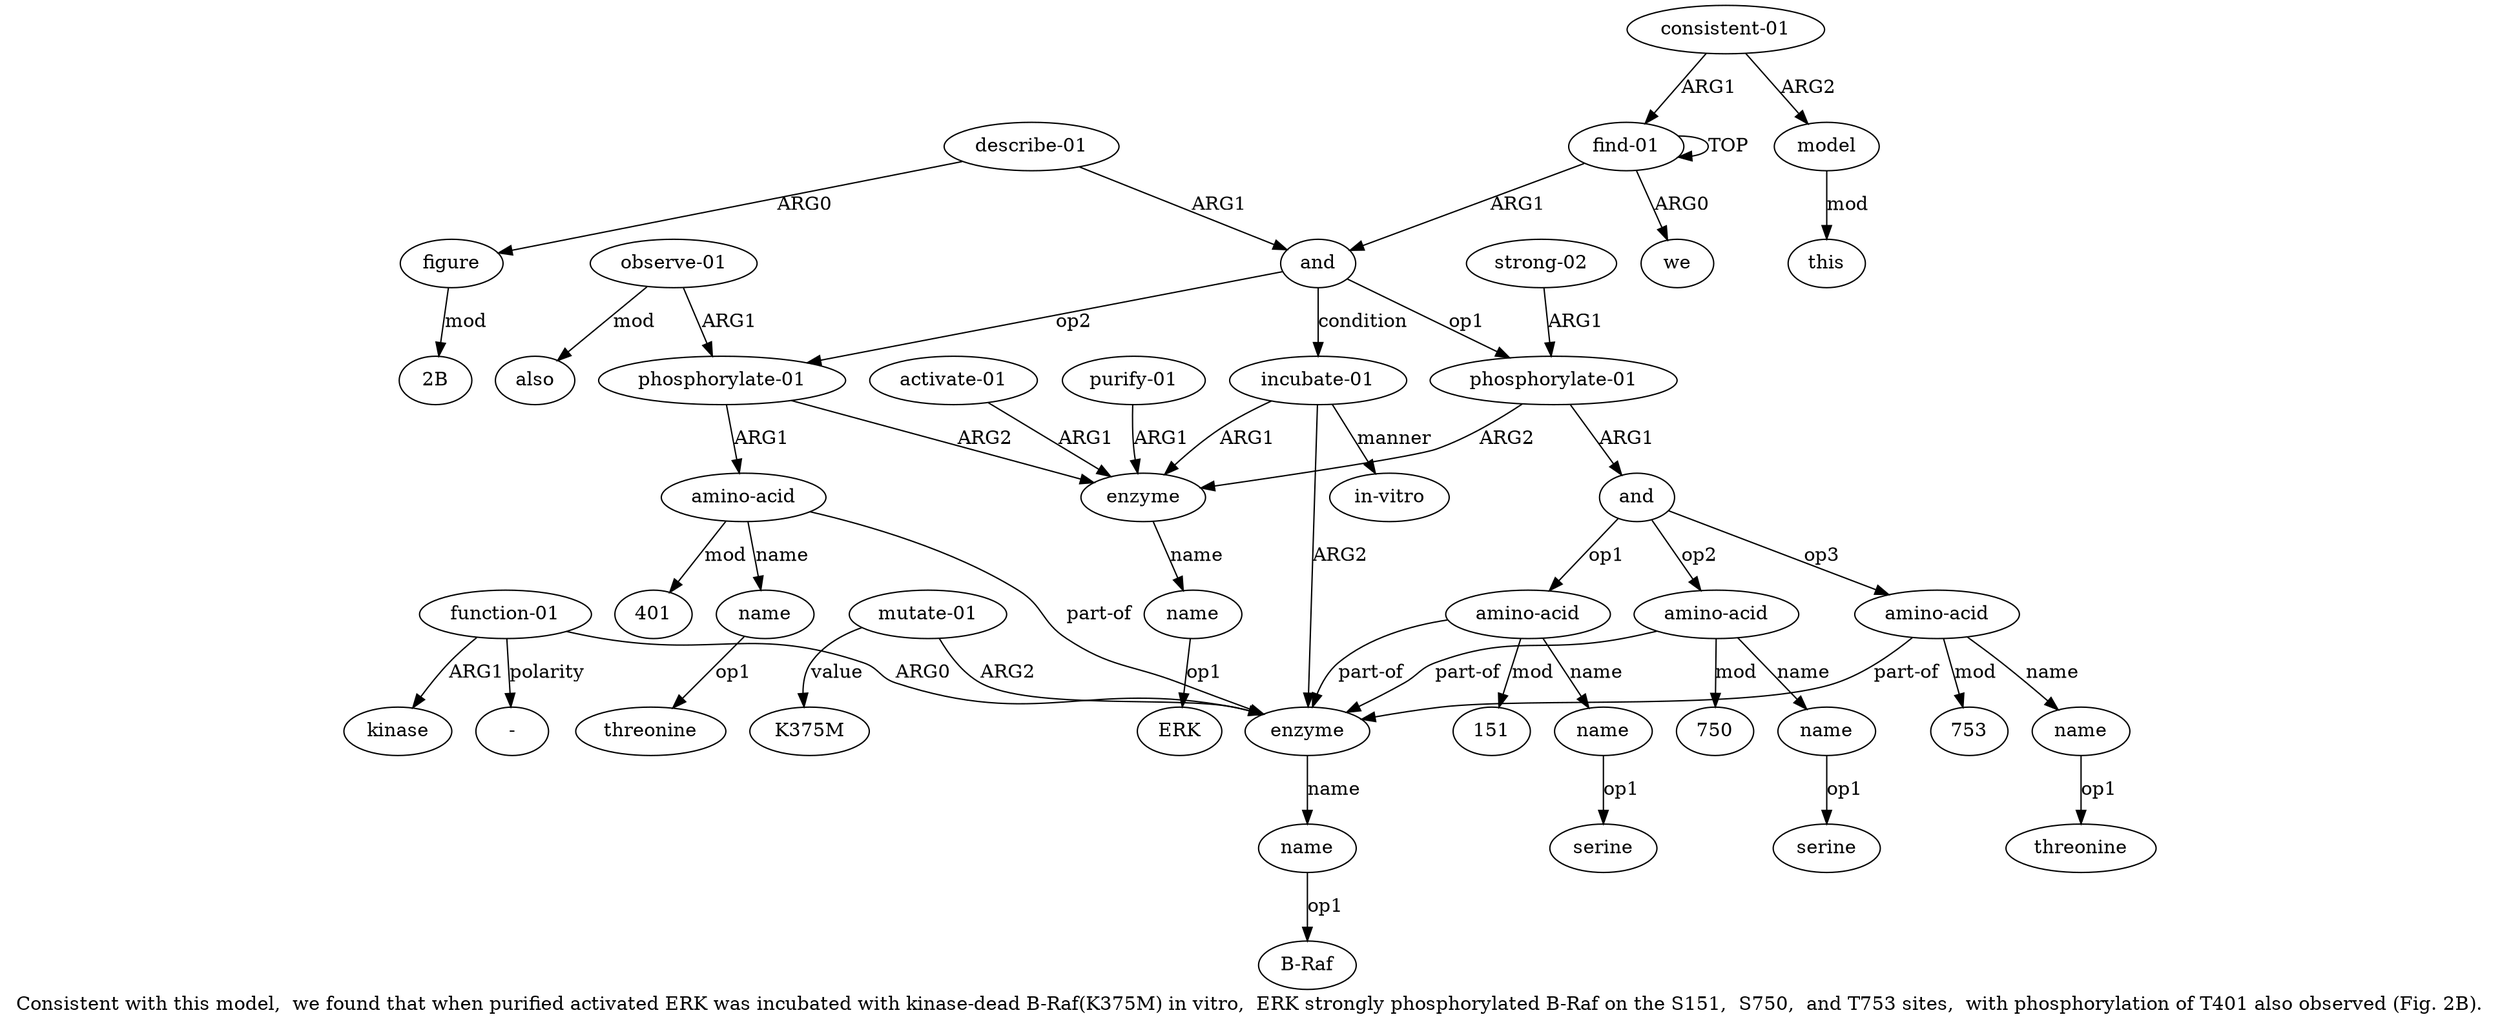digraph  {
	graph [label="Consistent with this model,  we found that when purified activated ERK was incubated with kinase-dead B-Raf(K375M) in vitro,  ERK \
strongly phosphorylated B-Raf on the S151,  S750,  and T753 sites,  with phosphorylation of T401 also observed (Fig. 2B)."];
	node [label="\N"];
	a20	 [color=black,
		gold_ind=20,
		gold_label=also,
		label=also,
		test_ind=20,
		test_label=also];
	a21	 [color=black,
		gold_ind=21,
		gold_label="incubate-01",
		label="incubate-01",
		test_ind=21,
		test_label="incubate-01"];
	a22	 [color=black,
		gold_ind=22,
		gold_label=enzyme,
		label=enzyme,
		test_ind=22,
		test_label=enzyme];
	a21 -> a22 [key=0,
	color=black,
	gold_label=ARG2,
	label=ARG2,
	test_label=ARG2];
a27 [color=black,
	gold_ind=27,
	gold_label="in-vitro",
	label="in-vitro",
	test_ind=27,
	test_label="in-vitro"];
a21 -> a27 [key=0,
color=black,
gold_label=manner,
label=manner,
test_label=manner];
a11 [color=black,
gold_ind=11,
gold_label=enzyme,
label=enzyme,
test_ind=11,
test_label=enzyme];
a21 -> a11 [key=0,
color=black,
gold_label=ARG1,
label=ARG1,
test_label=ARG1];
a23 [color=black,
gold_ind=23,
gold_label=name,
label=name,
test_ind=23,
test_label=name];
a22 -> a23 [key=0,
color=black,
gold_label=name,
label=name,
test_label=name];
"a23 B-Raf" [color=black,
gold_ind=-1,
gold_label="B-Raf",
label="B-Raf",
test_ind=-1,
test_label="B-Raf"];
a23 -> "a23 B-Raf" [key=0,
color=black,
gold_label=op1,
label=op1,
test_label=op1];
a24 [color=black,
gold_ind=24,
gold_label="mutate-01",
label="mutate-01",
test_ind=24,
test_label="mutate-01"];
a24 -> a22 [key=0,
color=black,
gold_label=ARG2,
label=ARG2,
test_label=ARG2];
"a24 K375M" [color=black,
gold_ind=-1,
gold_label=K375M,
label=K375M,
test_ind=-1,
test_label=K375M];
a24 -> "a24 K375M" [key=0,
color=black,
gold_label=value,
label=value,
test_label=value];
a25 [color=black,
gold_ind=25,
gold_label="function-01",
label="function-01",
test_ind=25,
test_label="function-01"];
a25 -> a22 [key=0,
color=black,
gold_label=ARG0,
label=ARG0,
test_label=ARG0];
a26 [color=black,
gold_ind=26,
gold_label=kinase,
label=kinase,
test_ind=26,
test_label=kinase];
a25 -> a26 [key=0,
color=black,
gold_label=ARG1,
label=ARG1,
test_label=ARG1];
"a25 -" [color=black,
gold_ind=-1,
gold_label="-",
label="-",
test_ind=-1,
test_label="-"];
a25 -> "a25 -" [key=0,
color=black,
gold_label=polarity,
label=polarity,
test_label=polarity];
a28 [color=black,
gold_ind=28,
gold_label="describe-01",
label="describe-01",
test_ind=28,
test_label="describe-01"];
a29 [color=black,
gold_ind=29,
gold_label=figure,
label=figure,
test_ind=29,
test_label=figure];
a28 -> a29 [key=0,
color=black,
gold_label=ARG0,
label=ARG0,
test_label=ARG0];
a2 [color=black,
gold_ind=2,
gold_label=and,
label=and,
test_ind=2,
test_label=and];
a28 -> a2 [key=0,
color=black,
gold_label=ARG1,
label=ARG1,
test_label=ARG1];
"a29 2B" [color=black,
gold_ind=-1,
gold_label="2B",
label="2B",
test_ind=-1,
test_label="2B"];
a29 -> "a29 2B" [key=0,
color=black,
gold_label=mod,
label=mod,
test_label=mod];
a31 [color=black,
gold_ind=31,
gold_label=model,
label=model,
test_ind=31,
test_label=model];
a32 [color=black,
gold_ind=32,
gold_label=this,
label=this,
test_ind=32,
test_label=this];
a31 -> a32 [key=0,
color=black,
gold_label=mod,
label=mod,
test_label=mod];
a30 [color=black,
gold_ind=30,
gold_label="consistent-01",
label="consistent-01",
test_ind=30,
test_label="consistent-01"];
a30 -> a31 [key=0,
color=black,
gold_label=ARG2,
label=ARG2,
test_label=ARG2];
a0 [color=black,
gold_ind=0,
gold_label="find-01",
label="find-01",
test_ind=0,
test_label="find-01"];
a30 -> a0 [key=0,
color=black,
gold_label=ARG1,
label=ARG1,
test_label=ARG1];
"a6 serine" [color=black,
gold_ind=-1,
gold_label=serine,
label=serine,
test_ind=-1,
test_label=serine];
"a18 threonine" [color=black,
gold_ind=-1,
gold_label=threonine,
label=threonine,
test_ind=-1,
test_label=threonine];
"a8 serine" [color=black,
gold_ind=-1,
gold_label=serine,
label=serine,
test_ind=-1,
test_label=serine];
"a12 ERK" [color=black,
gold_ind=-1,
gold_label=ERK,
label=ERK,
test_ind=-1,
test_label=ERK];
a15 [color=black,
gold_ind=15,
gold_label="strong-02",
label="strong-02",
test_ind=15,
test_label="strong-02"];
a3 [color=black,
gold_ind=3,
gold_label="phosphorylate-01",
label="phosphorylate-01",
test_ind=3,
test_label="phosphorylate-01"];
a15 -> a3 [key=0,
color=black,
gold_label=ARG1,
label=ARG1,
test_label=ARG1];
a14 [color=black,
gold_ind=14,
gold_label="purify-01",
label="purify-01",
test_ind=14,
test_label="purify-01"];
a14 -> a11 [key=0,
color=black,
gold_label=ARG1,
label=ARG1,
test_label=ARG1];
a17 [color=black,
gold_ind=17,
gold_label="amino-acid",
label="amino-acid",
test_ind=17,
test_label="amino-acid"];
a17 -> a22 [key=0,
color=black,
gold_label="part-of",
label="part-of",
test_label="part-of"];
"a17 401" [color=black,
gold_ind=-1,
gold_label=401,
label=401,
test_ind=-1,
test_label=401];
a17 -> "a17 401" [key=0,
color=black,
gold_label=mod,
label=mod,
test_label=mod];
a18 [color=black,
gold_ind=18,
gold_label=name,
label=name,
test_ind=18,
test_label=name];
a17 -> a18 [key=0,
color=black,
gold_label=name,
label=name,
test_label=name];
a16 [color=black,
gold_ind=16,
gold_label="phosphorylate-01",
label="phosphorylate-01",
test_ind=16,
test_label="phosphorylate-01"];
a16 -> a17 [key=0,
color=black,
gold_label=ARG1,
label=ARG1,
test_label=ARG1];
a16 -> a11 [key=0,
color=black,
gold_label=ARG2,
label=ARG2,
test_label=ARG2];
a12 [color=black,
gold_ind=12,
gold_label=name,
label=name,
test_ind=12,
test_label=name];
a11 -> a12 [key=0,
color=black,
gold_label=name,
label=name,
test_label=name];
a10 [color=black,
gold_ind=10,
gold_label=name,
label=name,
test_ind=10,
test_label=name];
"a10 threonine" [color=black,
gold_ind=-1,
gold_label=threonine,
label=threonine,
test_ind=-1,
test_label=threonine];
a10 -> "a10 threonine" [key=0,
color=black,
gold_label=op1,
label=op1,
test_label=op1];
a13 [color=black,
gold_ind=13,
gold_label="activate-01",
label="activate-01",
test_ind=13,
test_label="activate-01"];
a13 -> a11 [key=0,
color=black,
gold_label=ARG1,
label=ARG1,
test_label=ARG1];
a12 -> "a12 ERK" [key=0,
color=black,
gold_label=op1,
label=op1,
test_label=op1];
a19 [color=black,
gold_ind=19,
gold_label="observe-01",
label="observe-01",
test_ind=19,
test_label="observe-01"];
a19 -> a20 [key=0,
color=black,
gold_label=mod,
label=mod,
test_label=mod];
a19 -> a16 [key=0,
color=black,
gold_label=ARG1,
label=ARG1,
test_label=ARG1];
a18 -> "a18 threonine" [key=0,
color=black,
gold_label=op1,
label=op1,
test_label=op1];
a1 [color=black,
gold_ind=1,
gold_label=we,
label=we,
test_ind=1,
test_label=we];
a0 -> a1 [key=0,
color=black,
gold_label=ARG0,
label=ARG0,
test_label=ARG0];
a0 -> a0 [key=0,
color=black,
gold_label=TOP,
label=TOP,
test_label=TOP];
a0 -> a2 [key=0,
color=black,
gold_label=ARG1,
label=ARG1,
test_label=ARG1];
a3 -> a11 [key=0,
color=black,
gold_label=ARG2,
label=ARG2,
test_label=ARG2];
a4 [color=black,
gold_ind=4,
gold_label=and,
label=and,
test_ind=4,
test_label=and];
a3 -> a4 [key=0,
color=black,
gold_label=ARG1,
label=ARG1,
test_label=ARG1];
a2 -> a21 [key=0,
color=black,
gold_label=condition,
label=condition,
test_label=condition];
a2 -> a16 [key=0,
color=black,
gold_label=op2,
label=op2,
test_label=op2];
a2 -> a3 [key=0,
color=black,
gold_label=op1,
label=op1,
test_label=op1];
a5 [color=black,
gold_ind=5,
gold_label="amino-acid",
label="amino-acid",
test_ind=5,
test_label="amino-acid"];
a5 -> a22 [key=0,
color=black,
gold_label="part-of",
label="part-of",
test_label="part-of"];
a6 [color=black,
gold_ind=6,
gold_label=name,
label=name,
test_ind=6,
test_label=name];
a5 -> a6 [key=0,
color=black,
gold_label=name,
label=name,
test_label=name];
"a5 151" [color=black,
gold_ind=-1,
gold_label=151,
label=151,
test_ind=-1,
test_label=151];
a5 -> "a5 151" [key=0,
color=black,
gold_label=mod,
label=mod,
test_label=mod];
a4 -> a5 [key=0,
color=black,
gold_label=op1,
label=op1,
test_label=op1];
a7 [color=black,
gold_ind=7,
gold_label="amino-acid",
label="amino-acid",
test_ind=7,
test_label="amino-acid"];
a4 -> a7 [key=0,
color=black,
gold_label=op2,
label=op2,
test_label=op2];
a9 [color=black,
gold_ind=9,
gold_label="amino-acid",
label="amino-acid",
test_ind=9,
test_label="amino-acid"];
a4 -> a9 [key=0,
color=black,
gold_label=op3,
label=op3,
test_label=op3];
a7 -> a22 [key=0,
color=black,
gold_label="part-of",
label="part-of",
test_label="part-of"];
a8 [color=black,
gold_ind=8,
gold_label=name,
label=name,
test_ind=8,
test_label=name];
a7 -> a8 [key=0,
color=black,
gold_label=name,
label=name,
test_label=name];
"a7 750" [color=black,
gold_ind=-1,
gold_label=750,
label=750,
test_ind=-1,
test_label=750];
a7 -> "a7 750" [key=0,
color=black,
gold_label=mod,
label=mod,
test_label=mod];
a6 -> "a6 serine" [key=0,
color=black,
gold_label=op1,
label=op1,
test_label=op1];
a9 -> a22 [key=0,
color=black,
gold_label="part-of",
label="part-of",
test_label="part-of"];
a9 -> a10 [key=0,
color=black,
gold_label=name,
label=name,
test_label=name];
"a9 753" [color=black,
gold_ind=-1,
gold_label=753,
label=753,
test_ind=-1,
test_label=753];
a9 -> "a9 753" [key=0,
color=black,
gold_label=mod,
label=mod,
test_label=mod];
a8 -> "a8 serine" [key=0,
color=black,
gold_label=op1,
label=op1,
test_label=op1];
}
